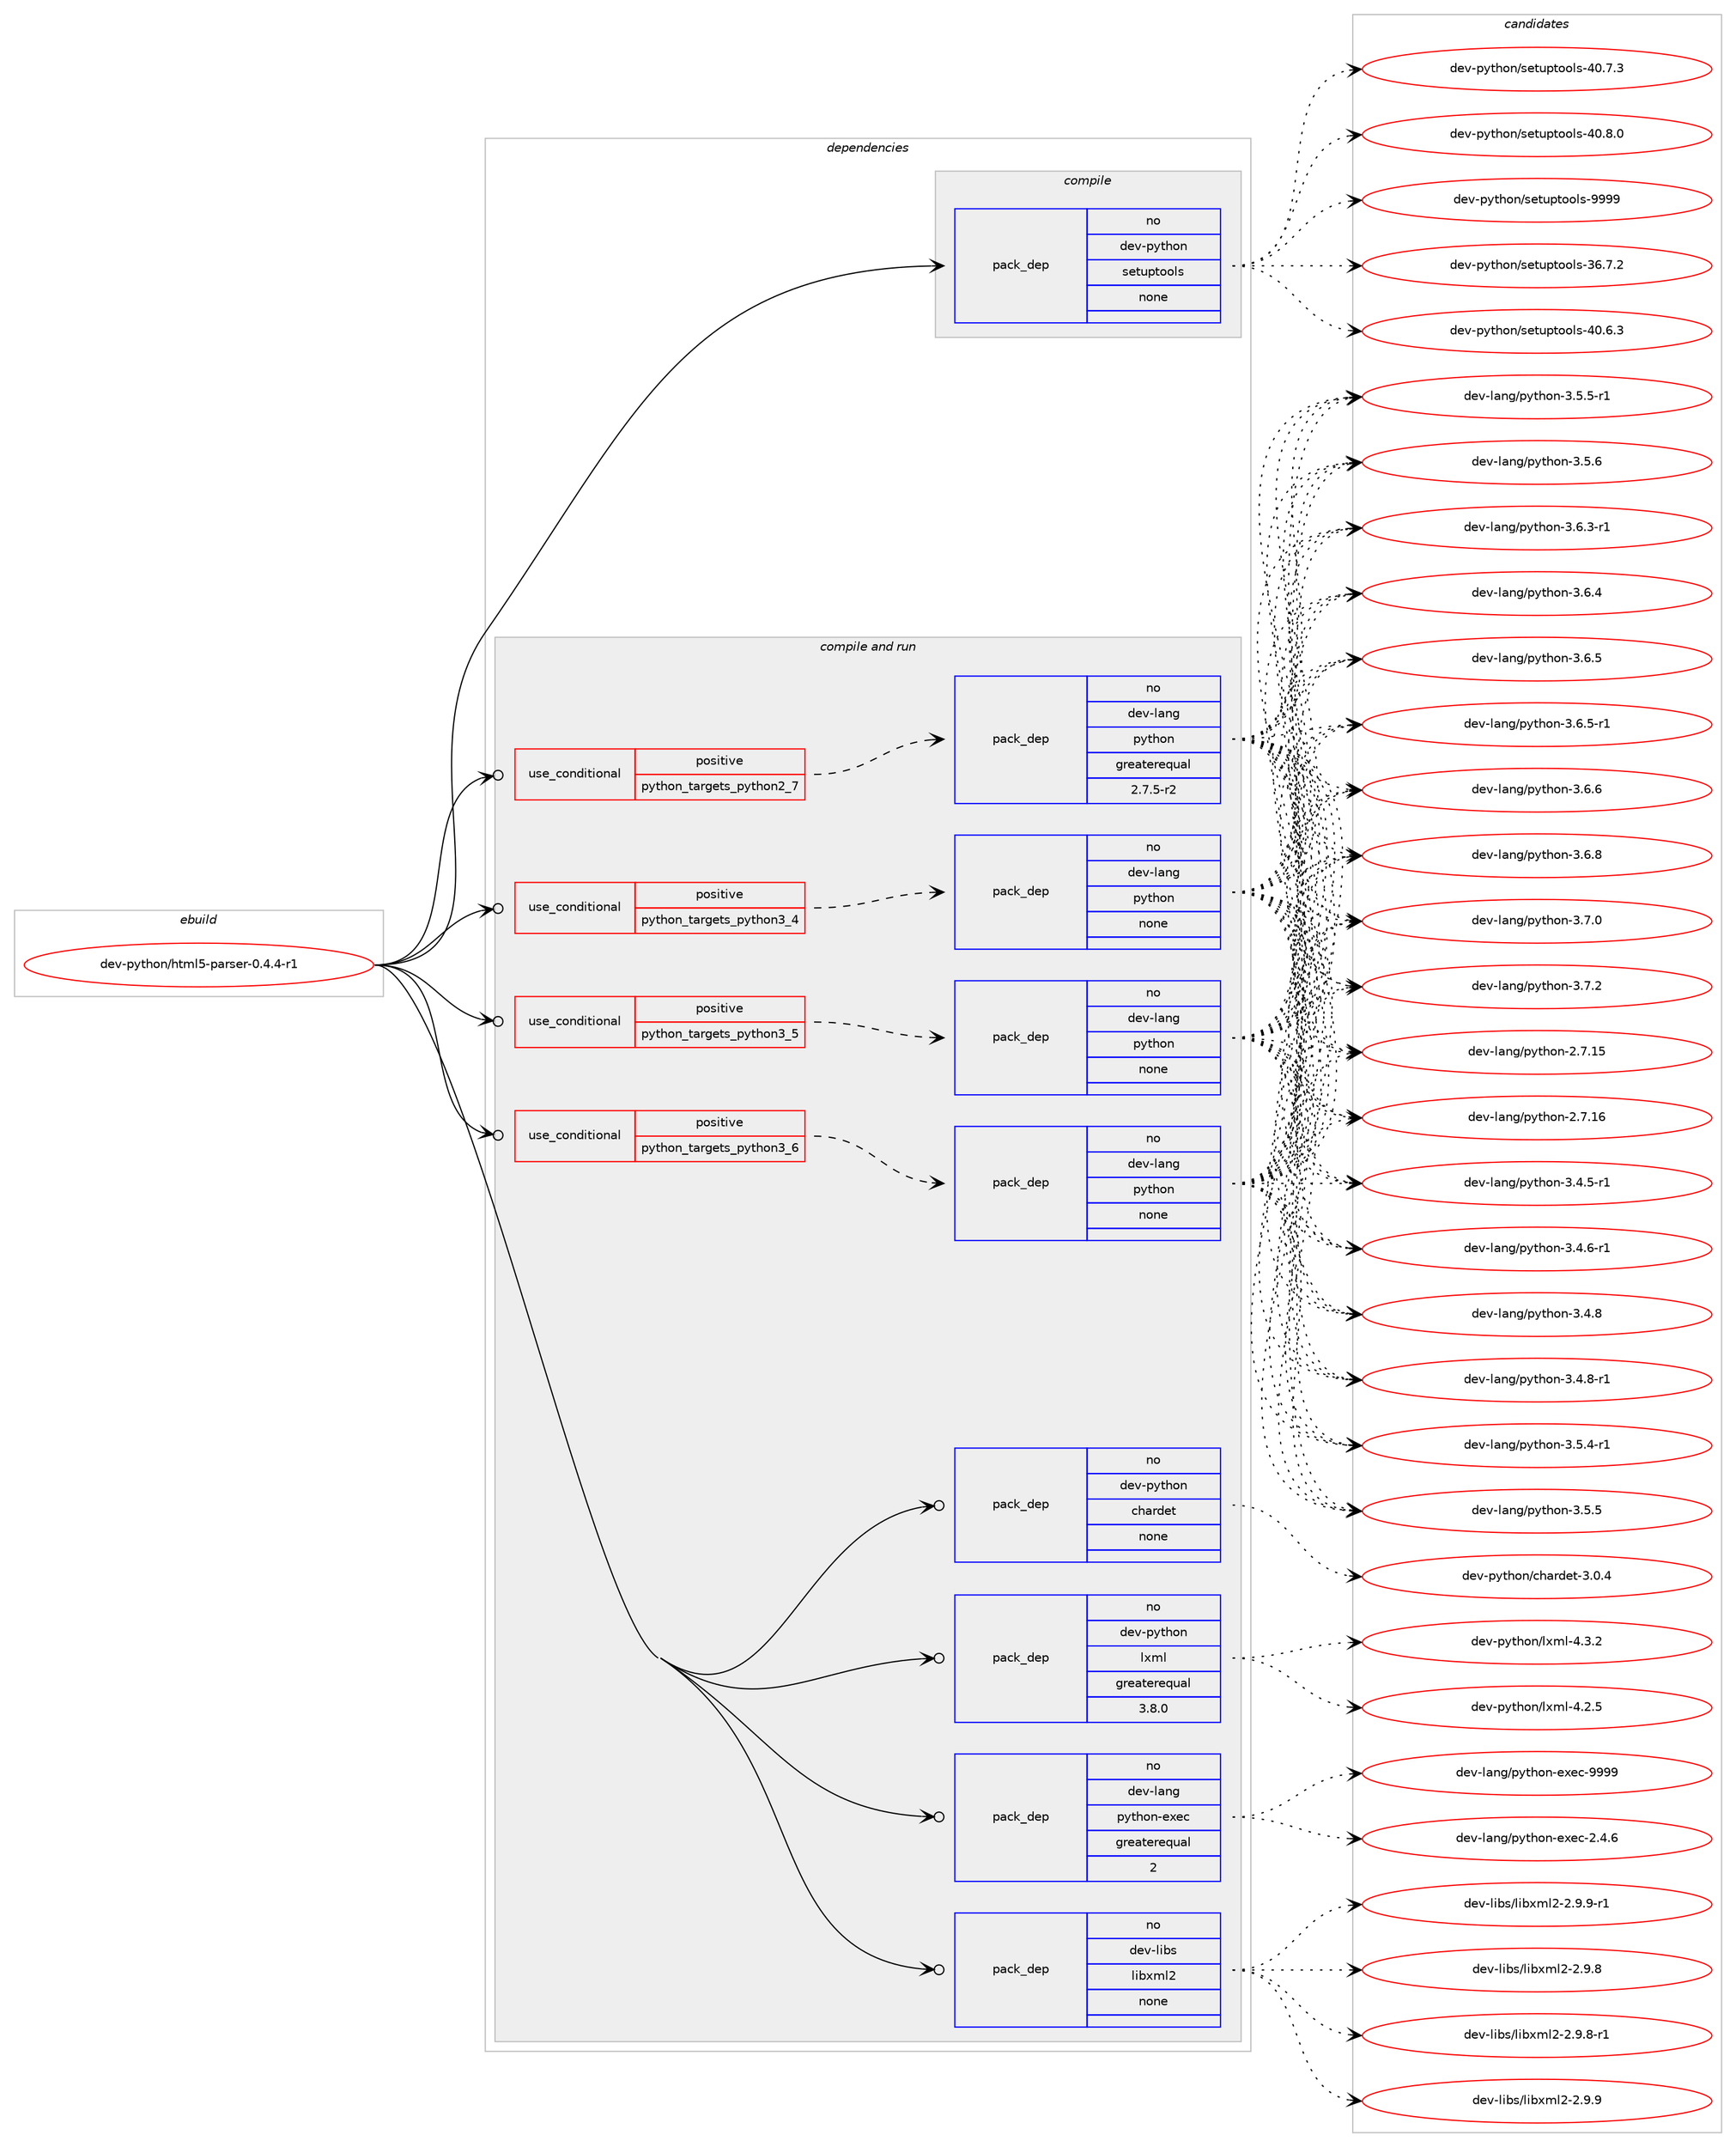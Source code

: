 digraph prolog {

# *************
# Graph options
# *************

newrank=true;
concentrate=true;
compound=true;
graph [rankdir=LR,fontname=Helvetica,fontsize=10,ranksep=1.5];#, ranksep=2.5, nodesep=0.2];
edge  [arrowhead=vee];
node  [fontname=Helvetica,fontsize=10];

# **********
# The ebuild
# **********

subgraph cluster_leftcol {
color=gray;
rank=same;
label=<<i>ebuild</i>>;
id [label="dev-python/html5-parser-0.4.4-r1", color=red, width=4, href="../dev-python/html5-parser-0.4.4-r1.svg"];
}

# ****************
# The dependencies
# ****************

subgraph cluster_midcol {
color=gray;
label=<<i>dependencies</i>>;
subgraph cluster_compile {
fillcolor="#eeeeee";
style=filled;
label=<<i>compile</i>>;
subgraph pack1014182 {
dependency1412867 [label=<<TABLE BORDER="0" CELLBORDER="1" CELLSPACING="0" CELLPADDING="4" WIDTH="220"><TR><TD ROWSPAN="6" CELLPADDING="30">pack_dep</TD></TR><TR><TD WIDTH="110">no</TD></TR><TR><TD>dev-python</TD></TR><TR><TD>setuptools</TD></TR><TR><TD>none</TD></TR><TR><TD></TD></TR></TABLE>>, shape=none, color=blue];
}
id:e -> dependency1412867:w [weight=20,style="solid",arrowhead="vee"];
}
subgraph cluster_compileandrun {
fillcolor="#eeeeee";
style=filled;
label=<<i>compile and run</i>>;
subgraph cond375416 {
dependency1412868 [label=<<TABLE BORDER="0" CELLBORDER="1" CELLSPACING="0" CELLPADDING="4"><TR><TD ROWSPAN="3" CELLPADDING="10">use_conditional</TD></TR><TR><TD>positive</TD></TR><TR><TD>python_targets_python2_7</TD></TR></TABLE>>, shape=none, color=red];
subgraph pack1014183 {
dependency1412869 [label=<<TABLE BORDER="0" CELLBORDER="1" CELLSPACING="0" CELLPADDING="4" WIDTH="220"><TR><TD ROWSPAN="6" CELLPADDING="30">pack_dep</TD></TR><TR><TD WIDTH="110">no</TD></TR><TR><TD>dev-lang</TD></TR><TR><TD>python</TD></TR><TR><TD>greaterequal</TD></TR><TR><TD>2.7.5-r2</TD></TR></TABLE>>, shape=none, color=blue];
}
dependency1412868:e -> dependency1412869:w [weight=20,style="dashed",arrowhead="vee"];
}
id:e -> dependency1412868:w [weight=20,style="solid",arrowhead="odotvee"];
subgraph cond375417 {
dependency1412870 [label=<<TABLE BORDER="0" CELLBORDER="1" CELLSPACING="0" CELLPADDING="4"><TR><TD ROWSPAN="3" CELLPADDING="10">use_conditional</TD></TR><TR><TD>positive</TD></TR><TR><TD>python_targets_python3_4</TD></TR></TABLE>>, shape=none, color=red];
subgraph pack1014184 {
dependency1412871 [label=<<TABLE BORDER="0" CELLBORDER="1" CELLSPACING="0" CELLPADDING="4" WIDTH="220"><TR><TD ROWSPAN="6" CELLPADDING="30">pack_dep</TD></TR><TR><TD WIDTH="110">no</TD></TR><TR><TD>dev-lang</TD></TR><TR><TD>python</TD></TR><TR><TD>none</TD></TR><TR><TD></TD></TR></TABLE>>, shape=none, color=blue];
}
dependency1412870:e -> dependency1412871:w [weight=20,style="dashed",arrowhead="vee"];
}
id:e -> dependency1412870:w [weight=20,style="solid",arrowhead="odotvee"];
subgraph cond375418 {
dependency1412872 [label=<<TABLE BORDER="0" CELLBORDER="1" CELLSPACING="0" CELLPADDING="4"><TR><TD ROWSPAN="3" CELLPADDING="10">use_conditional</TD></TR><TR><TD>positive</TD></TR><TR><TD>python_targets_python3_5</TD></TR></TABLE>>, shape=none, color=red];
subgraph pack1014185 {
dependency1412873 [label=<<TABLE BORDER="0" CELLBORDER="1" CELLSPACING="0" CELLPADDING="4" WIDTH="220"><TR><TD ROWSPAN="6" CELLPADDING="30">pack_dep</TD></TR><TR><TD WIDTH="110">no</TD></TR><TR><TD>dev-lang</TD></TR><TR><TD>python</TD></TR><TR><TD>none</TD></TR><TR><TD></TD></TR></TABLE>>, shape=none, color=blue];
}
dependency1412872:e -> dependency1412873:w [weight=20,style="dashed",arrowhead="vee"];
}
id:e -> dependency1412872:w [weight=20,style="solid",arrowhead="odotvee"];
subgraph cond375419 {
dependency1412874 [label=<<TABLE BORDER="0" CELLBORDER="1" CELLSPACING="0" CELLPADDING="4"><TR><TD ROWSPAN="3" CELLPADDING="10">use_conditional</TD></TR><TR><TD>positive</TD></TR><TR><TD>python_targets_python3_6</TD></TR></TABLE>>, shape=none, color=red];
subgraph pack1014186 {
dependency1412875 [label=<<TABLE BORDER="0" CELLBORDER="1" CELLSPACING="0" CELLPADDING="4" WIDTH="220"><TR><TD ROWSPAN="6" CELLPADDING="30">pack_dep</TD></TR><TR><TD WIDTH="110">no</TD></TR><TR><TD>dev-lang</TD></TR><TR><TD>python</TD></TR><TR><TD>none</TD></TR><TR><TD></TD></TR></TABLE>>, shape=none, color=blue];
}
dependency1412874:e -> dependency1412875:w [weight=20,style="dashed",arrowhead="vee"];
}
id:e -> dependency1412874:w [weight=20,style="solid",arrowhead="odotvee"];
subgraph pack1014187 {
dependency1412876 [label=<<TABLE BORDER="0" CELLBORDER="1" CELLSPACING="0" CELLPADDING="4" WIDTH="220"><TR><TD ROWSPAN="6" CELLPADDING="30">pack_dep</TD></TR><TR><TD WIDTH="110">no</TD></TR><TR><TD>dev-lang</TD></TR><TR><TD>python-exec</TD></TR><TR><TD>greaterequal</TD></TR><TR><TD>2</TD></TR></TABLE>>, shape=none, color=blue];
}
id:e -> dependency1412876:w [weight=20,style="solid",arrowhead="odotvee"];
subgraph pack1014188 {
dependency1412877 [label=<<TABLE BORDER="0" CELLBORDER="1" CELLSPACING="0" CELLPADDING="4" WIDTH="220"><TR><TD ROWSPAN="6" CELLPADDING="30">pack_dep</TD></TR><TR><TD WIDTH="110">no</TD></TR><TR><TD>dev-libs</TD></TR><TR><TD>libxml2</TD></TR><TR><TD>none</TD></TR><TR><TD></TD></TR></TABLE>>, shape=none, color=blue];
}
id:e -> dependency1412877:w [weight=20,style="solid",arrowhead="odotvee"];
subgraph pack1014189 {
dependency1412878 [label=<<TABLE BORDER="0" CELLBORDER="1" CELLSPACING="0" CELLPADDING="4" WIDTH="220"><TR><TD ROWSPAN="6" CELLPADDING="30">pack_dep</TD></TR><TR><TD WIDTH="110">no</TD></TR><TR><TD>dev-python</TD></TR><TR><TD>chardet</TD></TR><TR><TD>none</TD></TR><TR><TD></TD></TR></TABLE>>, shape=none, color=blue];
}
id:e -> dependency1412878:w [weight=20,style="solid",arrowhead="odotvee"];
subgraph pack1014190 {
dependency1412879 [label=<<TABLE BORDER="0" CELLBORDER="1" CELLSPACING="0" CELLPADDING="4" WIDTH="220"><TR><TD ROWSPAN="6" CELLPADDING="30">pack_dep</TD></TR><TR><TD WIDTH="110">no</TD></TR><TR><TD>dev-python</TD></TR><TR><TD>lxml</TD></TR><TR><TD>greaterequal</TD></TR><TR><TD>3.8.0</TD></TR></TABLE>>, shape=none, color=blue];
}
id:e -> dependency1412879:w [weight=20,style="solid",arrowhead="odotvee"];
}
subgraph cluster_run {
fillcolor="#eeeeee";
style=filled;
label=<<i>run</i>>;
}
}

# **************
# The candidates
# **************

subgraph cluster_choices {
rank=same;
color=gray;
label=<<i>candidates</i>>;

subgraph choice1014182 {
color=black;
nodesep=1;
choice100101118451121211161041111104711510111611711211611111110811545515446554650 [label="dev-python/setuptools-36.7.2", color=red, width=4,href="../dev-python/setuptools-36.7.2.svg"];
choice100101118451121211161041111104711510111611711211611111110811545524846544651 [label="dev-python/setuptools-40.6.3", color=red, width=4,href="../dev-python/setuptools-40.6.3.svg"];
choice100101118451121211161041111104711510111611711211611111110811545524846554651 [label="dev-python/setuptools-40.7.3", color=red, width=4,href="../dev-python/setuptools-40.7.3.svg"];
choice100101118451121211161041111104711510111611711211611111110811545524846564648 [label="dev-python/setuptools-40.8.0", color=red, width=4,href="../dev-python/setuptools-40.8.0.svg"];
choice10010111845112121116104111110471151011161171121161111111081154557575757 [label="dev-python/setuptools-9999", color=red, width=4,href="../dev-python/setuptools-9999.svg"];
dependency1412867:e -> choice100101118451121211161041111104711510111611711211611111110811545515446554650:w [style=dotted,weight="100"];
dependency1412867:e -> choice100101118451121211161041111104711510111611711211611111110811545524846544651:w [style=dotted,weight="100"];
dependency1412867:e -> choice100101118451121211161041111104711510111611711211611111110811545524846554651:w [style=dotted,weight="100"];
dependency1412867:e -> choice100101118451121211161041111104711510111611711211611111110811545524846564648:w [style=dotted,weight="100"];
dependency1412867:e -> choice10010111845112121116104111110471151011161171121161111111081154557575757:w [style=dotted,weight="100"];
}
subgraph choice1014183 {
color=black;
nodesep=1;
choice10010111845108971101034711212111610411111045504655464953 [label="dev-lang/python-2.7.15", color=red, width=4,href="../dev-lang/python-2.7.15.svg"];
choice10010111845108971101034711212111610411111045504655464954 [label="dev-lang/python-2.7.16", color=red, width=4,href="../dev-lang/python-2.7.16.svg"];
choice1001011184510897110103471121211161041111104551465246534511449 [label="dev-lang/python-3.4.5-r1", color=red, width=4,href="../dev-lang/python-3.4.5-r1.svg"];
choice1001011184510897110103471121211161041111104551465246544511449 [label="dev-lang/python-3.4.6-r1", color=red, width=4,href="../dev-lang/python-3.4.6-r1.svg"];
choice100101118451089711010347112121116104111110455146524656 [label="dev-lang/python-3.4.8", color=red, width=4,href="../dev-lang/python-3.4.8.svg"];
choice1001011184510897110103471121211161041111104551465246564511449 [label="dev-lang/python-3.4.8-r1", color=red, width=4,href="../dev-lang/python-3.4.8-r1.svg"];
choice1001011184510897110103471121211161041111104551465346524511449 [label="dev-lang/python-3.5.4-r1", color=red, width=4,href="../dev-lang/python-3.5.4-r1.svg"];
choice100101118451089711010347112121116104111110455146534653 [label="dev-lang/python-3.5.5", color=red, width=4,href="../dev-lang/python-3.5.5.svg"];
choice1001011184510897110103471121211161041111104551465346534511449 [label="dev-lang/python-3.5.5-r1", color=red, width=4,href="../dev-lang/python-3.5.5-r1.svg"];
choice100101118451089711010347112121116104111110455146534654 [label="dev-lang/python-3.5.6", color=red, width=4,href="../dev-lang/python-3.5.6.svg"];
choice1001011184510897110103471121211161041111104551465446514511449 [label="dev-lang/python-3.6.3-r1", color=red, width=4,href="../dev-lang/python-3.6.3-r1.svg"];
choice100101118451089711010347112121116104111110455146544652 [label="dev-lang/python-3.6.4", color=red, width=4,href="../dev-lang/python-3.6.4.svg"];
choice100101118451089711010347112121116104111110455146544653 [label="dev-lang/python-3.6.5", color=red, width=4,href="../dev-lang/python-3.6.5.svg"];
choice1001011184510897110103471121211161041111104551465446534511449 [label="dev-lang/python-3.6.5-r1", color=red, width=4,href="../dev-lang/python-3.6.5-r1.svg"];
choice100101118451089711010347112121116104111110455146544654 [label="dev-lang/python-3.6.6", color=red, width=4,href="../dev-lang/python-3.6.6.svg"];
choice100101118451089711010347112121116104111110455146544656 [label="dev-lang/python-3.6.8", color=red, width=4,href="../dev-lang/python-3.6.8.svg"];
choice100101118451089711010347112121116104111110455146554648 [label="dev-lang/python-3.7.0", color=red, width=4,href="../dev-lang/python-3.7.0.svg"];
choice100101118451089711010347112121116104111110455146554650 [label="dev-lang/python-3.7.2", color=red, width=4,href="../dev-lang/python-3.7.2.svg"];
dependency1412869:e -> choice10010111845108971101034711212111610411111045504655464953:w [style=dotted,weight="100"];
dependency1412869:e -> choice10010111845108971101034711212111610411111045504655464954:w [style=dotted,weight="100"];
dependency1412869:e -> choice1001011184510897110103471121211161041111104551465246534511449:w [style=dotted,weight="100"];
dependency1412869:e -> choice1001011184510897110103471121211161041111104551465246544511449:w [style=dotted,weight="100"];
dependency1412869:e -> choice100101118451089711010347112121116104111110455146524656:w [style=dotted,weight="100"];
dependency1412869:e -> choice1001011184510897110103471121211161041111104551465246564511449:w [style=dotted,weight="100"];
dependency1412869:e -> choice1001011184510897110103471121211161041111104551465346524511449:w [style=dotted,weight="100"];
dependency1412869:e -> choice100101118451089711010347112121116104111110455146534653:w [style=dotted,weight="100"];
dependency1412869:e -> choice1001011184510897110103471121211161041111104551465346534511449:w [style=dotted,weight="100"];
dependency1412869:e -> choice100101118451089711010347112121116104111110455146534654:w [style=dotted,weight="100"];
dependency1412869:e -> choice1001011184510897110103471121211161041111104551465446514511449:w [style=dotted,weight="100"];
dependency1412869:e -> choice100101118451089711010347112121116104111110455146544652:w [style=dotted,weight="100"];
dependency1412869:e -> choice100101118451089711010347112121116104111110455146544653:w [style=dotted,weight="100"];
dependency1412869:e -> choice1001011184510897110103471121211161041111104551465446534511449:w [style=dotted,weight="100"];
dependency1412869:e -> choice100101118451089711010347112121116104111110455146544654:w [style=dotted,weight="100"];
dependency1412869:e -> choice100101118451089711010347112121116104111110455146544656:w [style=dotted,weight="100"];
dependency1412869:e -> choice100101118451089711010347112121116104111110455146554648:w [style=dotted,weight="100"];
dependency1412869:e -> choice100101118451089711010347112121116104111110455146554650:w [style=dotted,weight="100"];
}
subgraph choice1014184 {
color=black;
nodesep=1;
choice10010111845108971101034711212111610411111045504655464953 [label="dev-lang/python-2.7.15", color=red, width=4,href="../dev-lang/python-2.7.15.svg"];
choice10010111845108971101034711212111610411111045504655464954 [label="dev-lang/python-2.7.16", color=red, width=4,href="../dev-lang/python-2.7.16.svg"];
choice1001011184510897110103471121211161041111104551465246534511449 [label="dev-lang/python-3.4.5-r1", color=red, width=4,href="../dev-lang/python-3.4.5-r1.svg"];
choice1001011184510897110103471121211161041111104551465246544511449 [label="dev-lang/python-3.4.6-r1", color=red, width=4,href="../dev-lang/python-3.4.6-r1.svg"];
choice100101118451089711010347112121116104111110455146524656 [label="dev-lang/python-3.4.8", color=red, width=4,href="../dev-lang/python-3.4.8.svg"];
choice1001011184510897110103471121211161041111104551465246564511449 [label="dev-lang/python-3.4.8-r1", color=red, width=4,href="../dev-lang/python-3.4.8-r1.svg"];
choice1001011184510897110103471121211161041111104551465346524511449 [label="dev-lang/python-3.5.4-r1", color=red, width=4,href="../dev-lang/python-3.5.4-r1.svg"];
choice100101118451089711010347112121116104111110455146534653 [label="dev-lang/python-3.5.5", color=red, width=4,href="../dev-lang/python-3.5.5.svg"];
choice1001011184510897110103471121211161041111104551465346534511449 [label="dev-lang/python-3.5.5-r1", color=red, width=4,href="../dev-lang/python-3.5.5-r1.svg"];
choice100101118451089711010347112121116104111110455146534654 [label="dev-lang/python-3.5.6", color=red, width=4,href="../dev-lang/python-3.5.6.svg"];
choice1001011184510897110103471121211161041111104551465446514511449 [label="dev-lang/python-3.6.3-r1", color=red, width=4,href="../dev-lang/python-3.6.3-r1.svg"];
choice100101118451089711010347112121116104111110455146544652 [label="dev-lang/python-3.6.4", color=red, width=4,href="../dev-lang/python-3.6.4.svg"];
choice100101118451089711010347112121116104111110455146544653 [label="dev-lang/python-3.6.5", color=red, width=4,href="../dev-lang/python-3.6.5.svg"];
choice1001011184510897110103471121211161041111104551465446534511449 [label="dev-lang/python-3.6.5-r1", color=red, width=4,href="../dev-lang/python-3.6.5-r1.svg"];
choice100101118451089711010347112121116104111110455146544654 [label="dev-lang/python-3.6.6", color=red, width=4,href="../dev-lang/python-3.6.6.svg"];
choice100101118451089711010347112121116104111110455146544656 [label="dev-lang/python-3.6.8", color=red, width=4,href="../dev-lang/python-3.6.8.svg"];
choice100101118451089711010347112121116104111110455146554648 [label="dev-lang/python-3.7.0", color=red, width=4,href="../dev-lang/python-3.7.0.svg"];
choice100101118451089711010347112121116104111110455146554650 [label="dev-lang/python-3.7.2", color=red, width=4,href="../dev-lang/python-3.7.2.svg"];
dependency1412871:e -> choice10010111845108971101034711212111610411111045504655464953:w [style=dotted,weight="100"];
dependency1412871:e -> choice10010111845108971101034711212111610411111045504655464954:w [style=dotted,weight="100"];
dependency1412871:e -> choice1001011184510897110103471121211161041111104551465246534511449:w [style=dotted,weight="100"];
dependency1412871:e -> choice1001011184510897110103471121211161041111104551465246544511449:w [style=dotted,weight="100"];
dependency1412871:e -> choice100101118451089711010347112121116104111110455146524656:w [style=dotted,weight="100"];
dependency1412871:e -> choice1001011184510897110103471121211161041111104551465246564511449:w [style=dotted,weight="100"];
dependency1412871:e -> choice1001011184510897110103471121211161041111104551465346524511449:w [style=dotted,weight="100"];
dependency1412871:e -> choice100101118451089711010347112121116104111110455146534653:w [style=dotted,weight="100"];
dependency1412871:e -> choice1001011184510897110103471121211161041111104551465346534511449:w [style=dotted,weight="100"];
dependency1412871:e -> choice100101118451089711010347112121116104111110455146534654:w [style=dotted,weight="100"];
dependency1412871:e -> choice1001011184510897110103471121211161041111104551465446514511449:w [style=dotted,weight="100"];
dependency1412871:e -> choice100101118451089711010347112121116104111110455146544652:w [style=dotted,weight="100"];
dependency1412871:e -> choice100101118451089711010347112121116104111110455146544653:w [style=dotted,weight="100"];
dependency1412871:e -> choice1001011184510897110103471121211161041111104551465446534511449:w [style=dotted,weight="100"];
dependency1412871:e -> choice100101118451089711010347112121116104111110455146544654:w [style=dotted,weight="100"];
dependency1412871:e -> choice100101118451089711010347112121116104111110455146544656:w [style=dotted,weight="100"];
dependency1412871:e -> choice100101118451089711010347112121116104111110455146554648:w [style=dotted,weight="100"];
dependency1412871:e -> choice100101118451089711010347112121116104111110455146554650:w [style=dotted,weight="100"];
}
subgraph choice1014185 {
color=black;
nodesep=1;
choice10010111845108971101034711212111610411111045504655464953 [label="dev-lang/python-2.7.15", color=red, width=4,href="../dev-lang/python-2.7.15.svg"];
choice10010111845108971101034711212111610411111045504655464954 [label="dev-lang/python-2.7.16", color=red, width=4,href="../dev-lang/python-2.7.16.svg"];
choice1001011184510897110103471121211161041111104551465246534511449 [label="dev-lang/python-3.4.5-r1", color=red, width=4,href="../dev-lang/python-3.4.5-r1.svg"];
choice1001011184510897110103471121211161041111104551465246544511449 [label="dev-lang/python-3.4.6-r1", color=red, width=4,href="../dev-lang/python-3.4.6-r1.svg"];
choice100101118451089711010347112121116104111110455146524656 [label="dev-lang/python-3.4.8", color=red, width=4,href="../dev-lang/python-3.4.8.svg"];
choice1001011184510897110103471121211161041111104551465246564511449 [label="dev-lang/python-3.4.8-r1", color=red, width=4,href="../dev-lang/python-3.4.8-r1.svg"];
choice1001011184510897110103471121211161041111104551465346524511449 [label="dev-lang/python-3.5.4-r1", color=red, width=4,href="../dev-lang/python-3.5.4-r1.svg"];
choice100101118451089711010347112121116104111110455146534653 [label="dev-lang/python-3.5.5", color=red, width=4,href="../dev-lang/python-3.5.5.svg"];
choice1001011184510897110103471121211161041111104551465346534511449 [label="dev-lang/python-3.5.5-r1", color=red, width=4,href="../dev-lang/python-3.5.5-r1.svg"];
choice100101118451089711010347112121116104111110455146534654 [label="dev-lang/python-3.5.6", color=red, width=4,href="../dev-lang/python-3.5.6.svg"];
choice1001011184510897110103471121211161041111104551465446514511449 [label="dev-lang/python-3.6.3-r1", color=red, width=4,href="../dev-lang/python-3.6.3-r1.svg"];
choice100101118451089711010347112121116104111110455146544652 [label="dev-lang/python-3.6.4", color=red, width=4,href="../dev-lang/python-3.6.4.svg"];
choice100101118451089711010347112121116104111110455146544653 [label="dev-lang/python-3.6.5", color=red, width=4,href="../dev-lang/python-3.6.5.svg"];
choice1001011184510897110103471121211161041111104551465446534511449 [label="dev-lang/python-3.6.5-r1", color=red, width=4,href="../dev-lang/python-3.6.5-r1.svg"];
choice100101118451089711010347112121116104111110455146544654 [label="dev-lang/python-3.6.6", color=red, width=4,href="../dev-lang/python-3.6.6.svg"];
choice100101118451089711010347112121116104111110455146544656 [label="dev-lang/python-3.6.8", color=red, width=4,href="../dev-lang/python-3.6.8.svg"];
choice100101118451089711010347112121116104111110455146554648 [label="dev-lang/python-3.7.0", color=red, width=4,href="../dev-lang/python-3.7.0.svg"];
choice100101118451089711010347112121116104111110455146554650 [label="dev-lang/python-3.7.2", color=red, width=4,href="../dev-lang/python-3.7.2.svg"];
dependency1412873:e -> choice10010111845108971101034711212111610411111045504655464953:w [style=dotted,weight="100"];
dependency1412873:e -> choice10010111845108971101034711212111610411111045504655464954:w [style=dotted,weight="100"];
dependency1412873:e -> choice1001011184510897110103471121211161041111104551465246534511449:w [style=dotted,weight="100"];
dependency1412873:e -> choice1001011184510897110103471121211161041111104551465246544511449:w [style=dotted,weight="100"];
dependency1412873:e -> choice100101118451089711010347112121116104111110455146524656:w [style=dotted,weight="100"];
dependency1412873:e -> choice1001011184510897110103471121211161041111104551465246564511449:w [style=dotted,weight="100"];
dependency1412873:e -> choice1001011184510897110103471121211161041111104551465346524511449:w [style=dotted,weight="100"];
dependency1412873:e -> choice100101118451089711010347112121116104111110455146534653:w [style=dotted,weight="100"];
dependency1412873:e -> choice1001011184510897110103471121211161041111104551465346534511449:w [style=dotted,weight="100"];
dependency1412873:e -> choice100101118451089711010347112121116104111110455146534654:w [style=dotted,weight="100"];
dependency1412873:e -> choice1001011184510897110103471121211161041111104551465446514511449:w [style=dotted,weight="100"];
dependency1412873:e -> choice100101118451089711010347112121116104111110455146544652:w [style=dotted,weight="100"];
dependency1412873:e -> choice100101118451089711010347112121116104111110455146544653:w [style=dotted,weight="100"];
dependency1412873:e -> choice1001011184510897110103471121211161041111104551465446534511449:w [style=dotted,weight="100"];
dependency1412873:e -> choice100101118451089711010347112121116104111110455146544654:w [style=dotted,weight="100"];
dependency1412873:e -> choice100101118451089711010347112121116104111110455146544656:w [style=dotted,weight="100"];
dependency1412873:e -> choice100101118451089711010347112121116104111110455146554648:w [style=dotted,weight="100"];
dependency1412873:e -> choice100101118451089711010347112121116104111110455146554650:w [style=dotted,weight="100"];
}
subgraph choice1014186 {
color=black;
nodesep=1;
choice10010111845108971101034711212111610411111045504655464953 [label="dev-lang/python-2.7.15", color=red, width=4,href="../dev-lang/python-2.7.15.svg"];
choice10010111845108971101034711212111610411111045504655464954 [label="dev-lang/python-2.7.16", color=red, width=4,href="../dev-lang/python-2.7.16.svg"];
choice1001011184510897110103471121211161041111104551465246534511449 [label="dev-lang/python-3.4.5-r1", color=red, width=4,href="../dev-lang/python-3.4.5-r1.svg"];
choice1001011184510897110103471121211161041111104551465246544511449 [label="dev-lang/python-3.4.6-r1", color=red, width=4,href="../dev-lang/python-3.4.6-r1.svg"];
choice100101118451089711010347112121116104111110455146524656 [label="dev-lang/python-3.4.8", color=red, width=4,href="../dev-lang/python-3.4.8.svg"];
choice1001011184510897110103471121211161041111104551465246564511449 [label="dev-lang/python-3.4.8-r1", color=red, width=4,href="../dev-lang/python-3.4.8-r1.svg"];
choice1001011184510897110103471121211161041111104551465346524511449 [label="dev-lang/python-3.5.4-r1", color=red, width=4,href="../dev-lang/python-3.5.4-r1.svg"];
choice100101118451089711010347112121116104111110455146534653 [label="dev-lang/python-3.5.5", color=red, width=4,href="../dev-lang/python-3.5.5.svg"];
choice1001011184510897110103471121211161041111104551465346534511449 [label="dev-lang/python-3.5.5-r1", color=red, width=4,href="../dev-lang/python-3.5.5-r1.svg"];
choice100101118451089711010347112121116104111110455146534654 [label="dev-lang/python-3.5.6", color=red, width=4,href="../dev-lang/python-3.5.6.svg"];
choice1001011184510897110103471121211161041111104551465446514511449 [label="dev-lang/python-3.6.3-r1", color=red, width=4,href="../dev-lang/python-3.6.3-r1.svg"];
choice100101118451089711010347112121116104111110455146544652 [label="dev-lang/python-3.6.4", color=red, width=4,href="../dev-lang/python-3.6.4.svg"];
choice100101118451089711010347112121116104111110455146544653 [label="dev-lang/python-3.6.5", color=red, width=4,href="../dev-lang/python-3.6.5.svg"];
choice1001011184510897110103471121211161041111104551465446534511449 [label="dev-lang/python-3.6.5-r1", color=red, width=4,href="../dev-lang/python-3.6.5-r1.svg"];
choice100101118451089711010347112121116104111110455146544654 [label="dev-lang/python-3.6.6", color=red, width=4,href="../dev-lang/python-3.6.6.svg"];
choice100101118451089711010347112121116104111110455146544656 [label="dev-lang/python-3.6.8", color=red, width=4,href="../dev-lang/python-3.6.8.svg"];
choice100101118451089711010347112121116104111110455146554648 [label="dev-lang/python-3.7.0", color=red, width=4,href="../dev-lang/python-3.7.0.svg"];
choice100101118451089711010347112121116104111110455146554650 [label="dev-lang/python-3.7.2", color=red, width=4,href="../dev-lang/python-3.7.2.svg"];
dependency1412875:e -> choice10010111845108971101034711212111610411111045504655464953:w [style=dotted,weight="100"];
dependency1412875:e -> choice10010111845108971101034711212111610411111045504655464954:w [style=dotted,weight="100"];
dependency1412875:e -> choice1001011184510897110103471121211161041111104551465246534511449:w [style=dotted,weight="100"];
dependency1412875:e -> choice1001011184510897110103471121211161041111104551465246544511449:w [style=dotted,weight="100"];
dependency1412875:e -> choice100101118451089711010347112121116104111110455146524656:w [style=dotted,weight="100"];
dependency1412875:e -> choice1001011184510897110103471121211161041111104551465246564511449:w [style=dotted,weight="100"];
dependency1412875:e -> choice1001011184510897110103471121211161041111104551465346524511449:w [style=dotted,weight="100"];
dependency1412875:e -> choice100101118451089711010347112121116104111110455146534653:w [style=dotted,weight="100"];
dependency1412875:e -> choice1001011184510897110103471121211161041111104551465346534511449:w [style=dotted,weight="100"];
dependency1412875:e -> choice100101118451089711010347112121116104111110455146534654:w [style=dotted,weight="100"];
dependency1412875:e -> choice1001011184510897110103471121211161041111104551465446514511449:w [style=dotted,weight="100"];
dependency1412875:e -> choice100101118451089711010347112121116104111110455146544652:w [style=dotted,weight="100"];
dependency1412875:e -> choice100101118451089711010347112121116104111110455146544653:w [style=dotted,weight="100"];
dependency1412875:e -> choice1001011184510897110103471121211161041111104551465446534511449:w [style=dotted,weight="100"];
dependency1412875:e -> choice100101118451089711010347112121116104111110455146544654:w [style=dotted,weight="100"];
dependency1412875:e -> choice100101118451089711010347112121116104111110455146544656:w [style=dotted,weight="100"];
dependency1412875:e -> choice100101118451089711010347112121116104111110455146554648:w [style=dotted,weight="100"];
dependency1412875:e -> choice100101118451089711010347112121116104111110455146554650:w [style=dotted,weight="100"];
}
subgraph choice1014187 {
color=black;
nodesep=1;
choice1001011184510897110103471121211161041111104510112010199455046524654 [label="dev-lang/python-exec-2.4.6", color=red, width=4,href="../dev-lang/python-exec-2.4.6.svg"];
choice10010111845108971101034711212111610411111045101120101994557575757 [label="dev-lang/python-exec-9999", color=red, width=4,href="../dev-lang/python-exec-9999.svg"];
dependency1412876:e -> choice1001011184510897110103471121211161041111104510112010199455046524654:w [style=dotted,weight="100"];
dependency1412876:e -> choice10010111845108971101034711212111610411111045101120101994557575757:w [style=dotted,weight="100"];
}
subgraph choice1014188 {
color=black;
nodesep=1;
choice1001011184510810598115471081059812010910850455046574656 [label="dev-libs/libxml2-2.9.8", color=red, width=4,href="../dev-libs/libxml2-2.9.8.svg"];
choice10010111845108105981154710810598120109108504550465746564511449 [label="dev-libs/libxml2-2.9.8-r1", color=red, width=4,href="../dev-libs/libxml2-2.9.8-r1.svg"];
choice1001011184510810598115471081059812010910850455046574657 [label="dev-libs/libxml2-2.9.9", color=red, width=4,href="../dev-libs/libxml2-2.9.9.svg"];
choice10010111845108105981154710810598120109108504550465746574511449 [label="dev-libs/libxml2-2.9.9-r1", color=red, width=4,href="../dev-libs/libxml2-2.9.9-r1.svg"];
dependency1412877:e -> choice1001011184510810598115471081059812010910850455046574656:w [style=dotted,weight="100"];
dependency1412877:e -> choice10010111845108105981154710810598120109108504550465746564511449:w [style=dotted,weight="100"];
dependency1412877:e -> choice1001011184510810598115471081059812010910850455046574657:w [style=dotted,weight="100"];
dependency1412877:e -> choice10010111845108105981154710810598120109108504550465746574511449:w [style=dotted,weight="100"];
}
subgraph choice1014189 {
color=black;
nodesep=1;
choice10010111845112121116104111110479910497114100101116455146484652 [label="dev-python/chardet-3.0.4", color=red, width=4,href="../dev-python/chardet-3.0.4.svg"];
dependency1412878:e -> choice10010111845112121116104111110479910497114100101116455146484652:w [style=dotted,weight="100"];
}
subgraph choice1014190 {
color=black;
nodesep=1;
choice1001011184511212111610411111047108120109108455246504653 [label="dev-python/lxml-4.2.5", color=red, width=4,href="../dev-python/lxml-4.2.5.svg"];
choice1001011184511212111610411111047108120109108455246514650 [label="dev-python/lxml-4.3.2", color=red, width=4,href="../dev-python/lxml-4.3.2.svg"];
dependency1412879:e -> choice1001011184511212111610411111047108120109108455246504653:w [style=dotted,weight="100"];
dependency1412879:e -> choice1001011184511212111610411111047108120109108455246514650:w [style=dotted,weight="100"];
}
}

}
